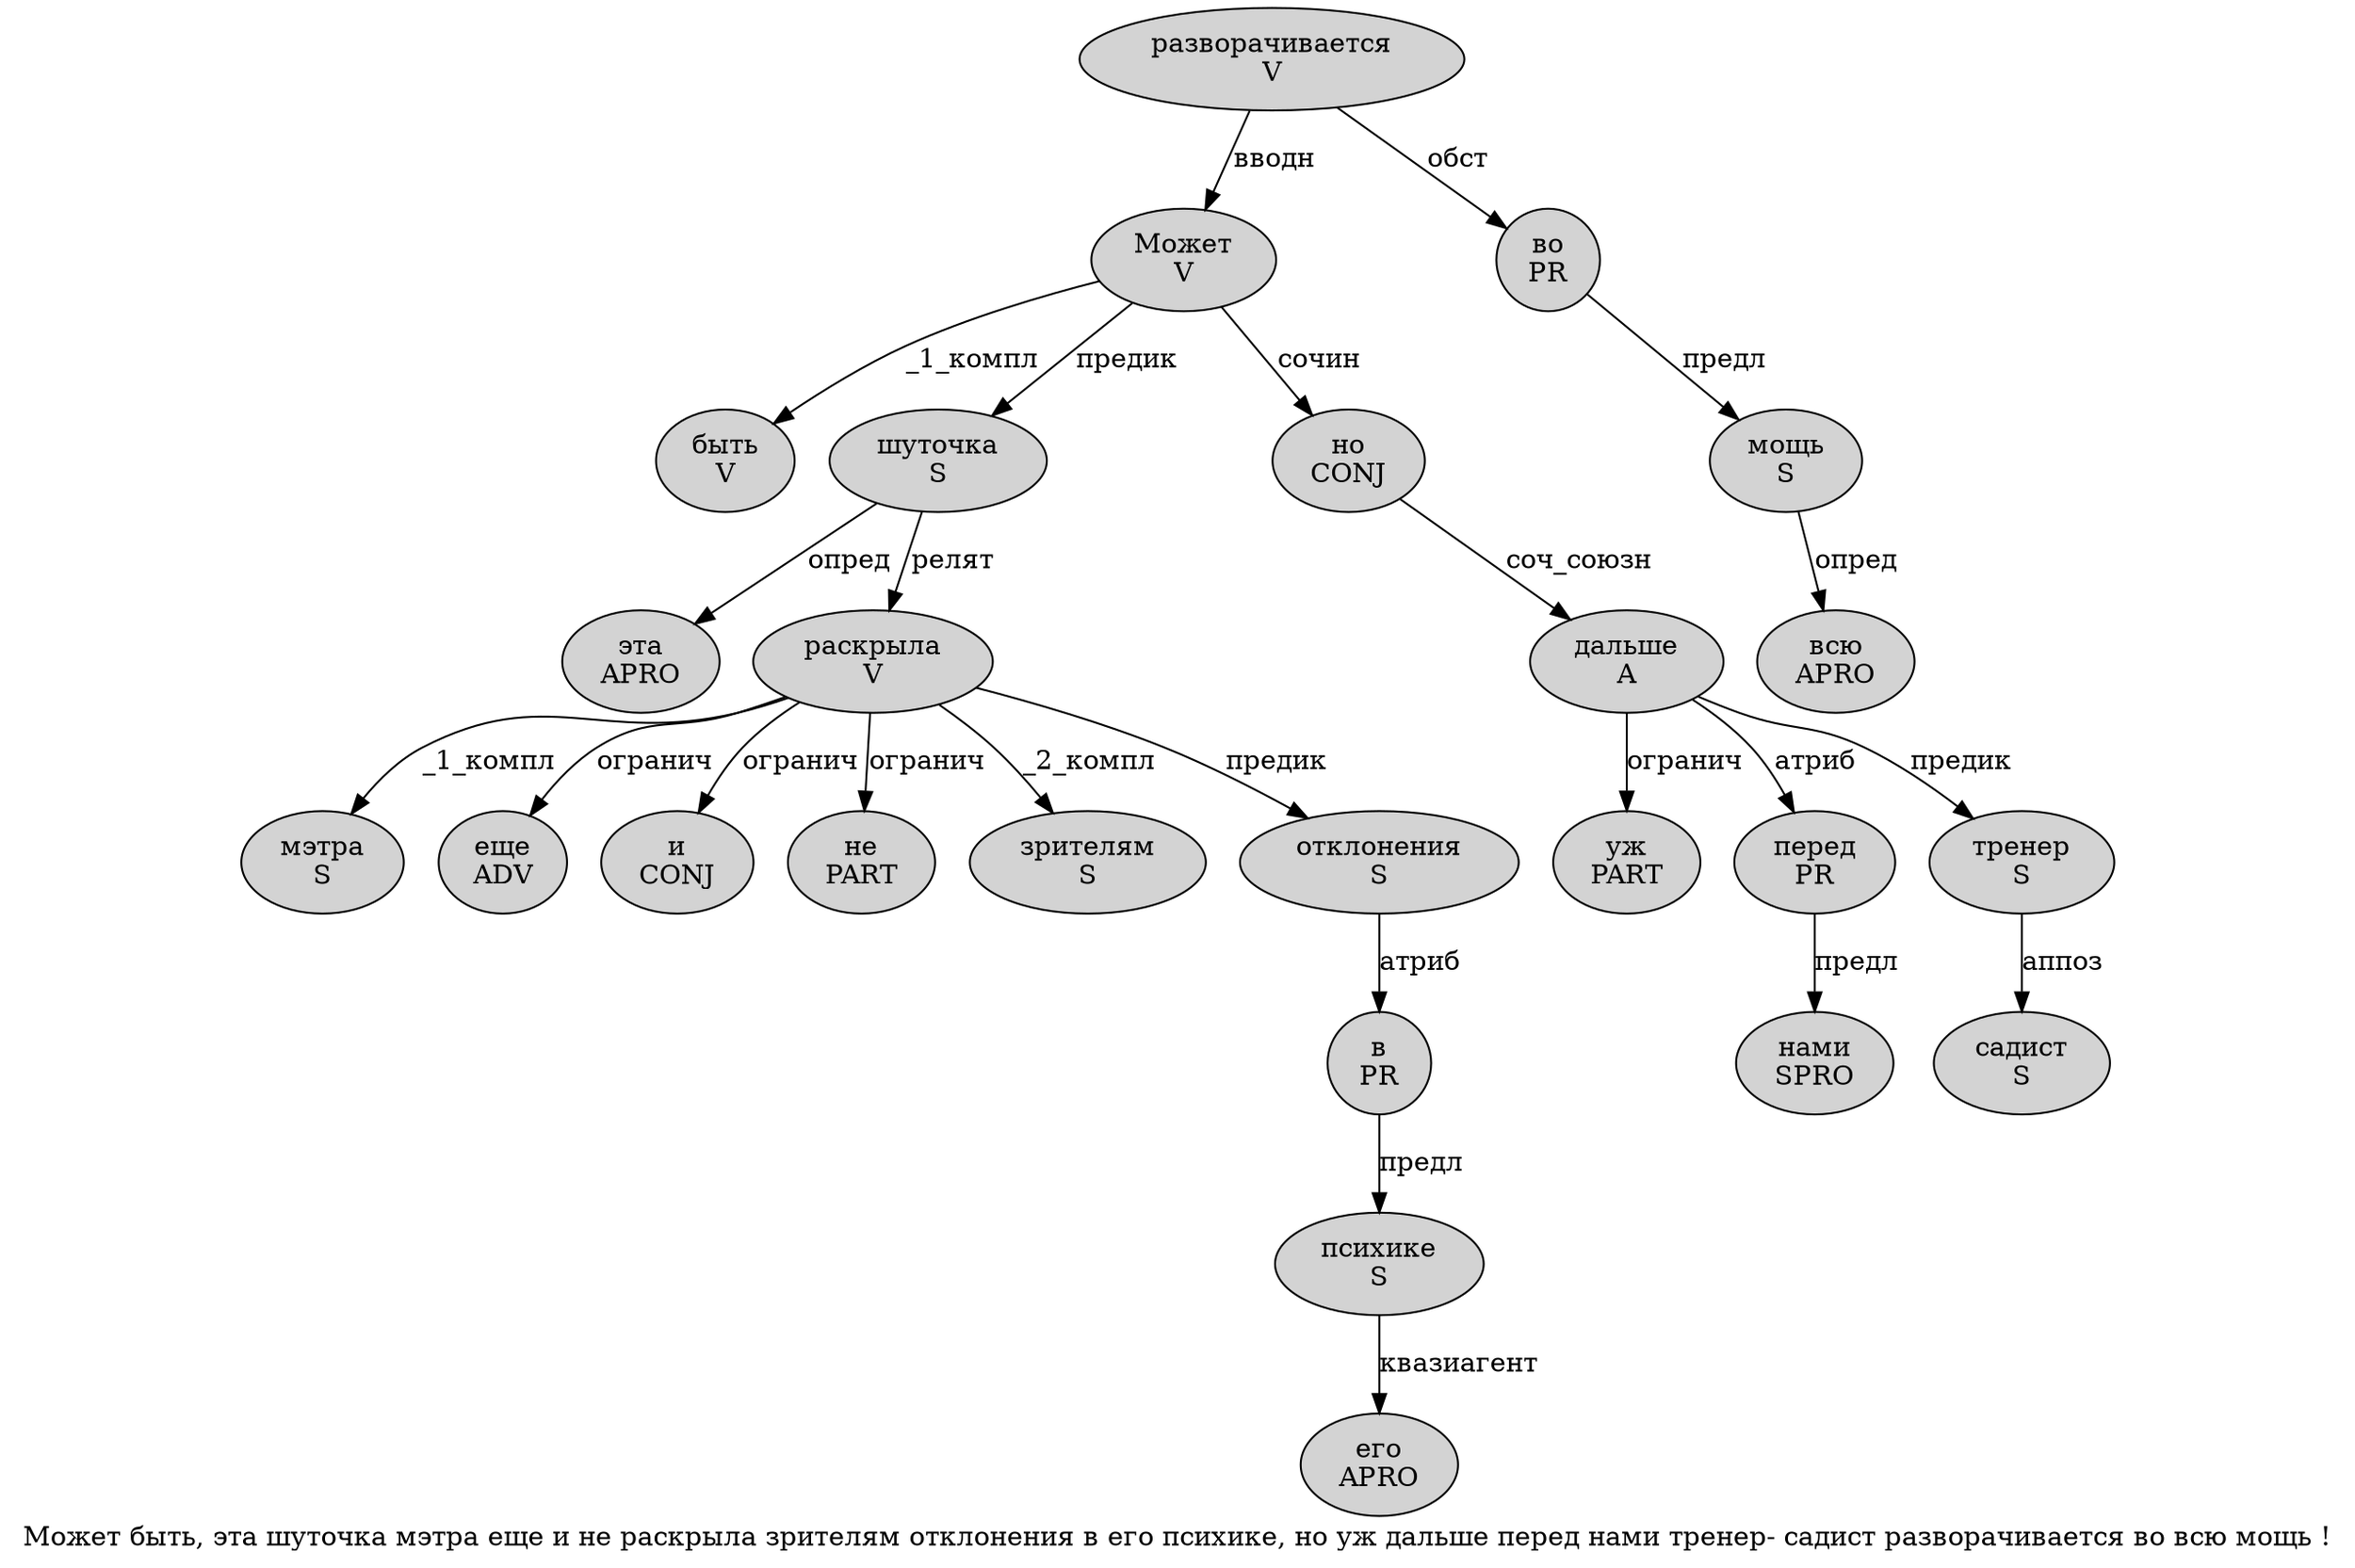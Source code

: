 digraph SENTENCE_3314 {
	graph [label="Может быть, эта шуточка мэтра еще и не раскрыла зрителям отклонения в его психике, но уж дальше перед нами тренер- садист разворачивается во всю мощь !"]
	node [style=filled]
		0 [label="Может
V" color="" fillcolor=lightgray penwidth=1 shape=ellipse]
		1 [label="быть
V" color="" fillcolor=lightgray penwidth=1 shape=ellipse]
		3 [label="эта
APRO" color="" fillcolor=lightgray penwidth=1 shape=ellipse]
		4 [label="шуточка
S" color="" fillcolor=lightgray penwidth=1 shape=ellipse]
		5 [label="мэтра
S" color="" fillcolor=lightgray penwidth=1 shape=ellipse]
		6 [label="еще
ADV" color="" fillcolor=lightgray penwidth=1 shape=ellipse]
		7 [label="и
CONJ" color="" fillcolor=lightgray penwidth=1 shape=ellipse]
		8 [label="не
PART" color="" fillcolor=lightgray penwidth=1 shape=ellipse]
		9 [label="раскрыла
V" color="" fillcolor=lightgray penwidth=1 shape=ellipse]
		10 [label="зрителям
S" color="" fillcolor=lightgray penwidth=1 shape=ellipse]
		11 [label="отклонения
S" color="" fillcolor=lightgray penwidth=1 shape=ellipse]
		12 [label="в
PR" color="" fillcolor=lightgray penwidth=1 shape=ellipse]
		13 [label="его
APRO" color="" fillcolor=lightgray penwidth=1 shape=ellipse]
		14 [label="психике
S" color="" fillcolor=lightgray penwidth=1 shape=ellipse]
		16 [label="но
CONJ" color="" fillcolor=lightgray penwidth=1 shape=ellipse]
		17 [label="уж
PART" color="" fillcolor=lightgray penwidth=1 shape=ellipse]
		18 [label="дальше
A" color="" fillcolor=lightgray penwidth=1 shape=ellipse]
		19 [label="перед
PR" color="" fillcolor=lightgray penwidth=1 shape=ellipse]
		20 [label="нами
SPRO" color="" fillcolor=lightgray penwidth=1 shape=ellipse]
		21 [label="тренер
S" color="" fillcolor=lightgray penwidth=1 shape=ellipse]
		23 [label="садист
S" color="" fillcolor=lightgray penwidth=1 shape=ellipse]
		24 [label="разворачивается
V" color="" fillcolor=lightgray penwidth=1 shape=ellipse]
		25 [label="во
PR" color="" fillcolor=lightgray penwidth=1 shape=ellipse]
		26 [label="всю
APRO" color="" fillcolor=lightgray penwidth=1 shape=ellipse]
		27 [label="мощь
S" color="" fillcolor=lightgray penwidth=1 shape=ellipse]
			24 -> 0 [label="вводн"]
			24 -> 25 [label="обст"]
			16 -> 18 [label="соч_союзн"]
			19 -> 20 [label="предл"]
			21 -> 23 [label="аппоз"]
			25 -> 27 [label="предл"]
			27 -> 26 [label="опред"]
			4 -> 3 [label="опред"]
			4 -> 9 [label="релят"]
			14 -> 13 [label="квазиагент"]
			18 -> 17 [label="огранич"]
			18 -> 19 [label="атриб"]
			18 -> 21 [label="предик"]
			0 -> 1 [label="_1_компл"]
			0 -> 4 [label="предик"]
			0 -> 16 [label="сочин"]
			11 -> 12 [label="атриб"]
			12 -> 14 [label="предл"]
			9 -> 5 [label="_1_компл"]
			9 -> 6 [label="огранич"]
			9 -> 7 [label="огранич"]
			9 -> 8 [label="огранич"]
			9 -> 10 [label="_2_компл"]
			9 -> 11 [label="предик"]
}